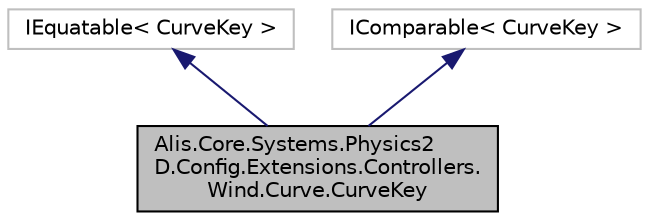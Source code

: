 digraph "Alis.Core.Systems.Physics2D.Config.Extensions.Controllers.Wind.Curve.CurveKey"
{
 // LATEX_PDF_SIZE
  edge [fontname="Helvetica",fontsize="10",labelfontname="Helvetica",labelfontsize="10"];
  node [fontname="Helvetica",fontsize="10",shape=record];
  Node1 [label="Alis.Core.Systems.Physics2\lD.Config.Extensions.Controllers.\lWind.Curve.CurveKey",height=0.2,width=0.4,color="black", fillcolor="grey75", style="filled", fontcolor="black",tooltip="Key point on the Curve."];
  Node2 -> Node1 [dir="back",color="midnightblue",fontsize="10",style="solid",fontname="Helvetica"];
  Node2 [label="IEquatable\< CurveKey \>",height=0.2,width=0.4,color="grey75", fillcolor="white", style="filled",tooltip=" "];
  Node3 -> Node1 [dir="back",color="midnightblue",fontsize="10",style="solid",fontname="Helvetica"];
  Node3 [label="IComparable\< CurveKey \>",height=0.2,width=0.4,color="grey75", fillcolor="white", style="filled",tooltip=" "];
}
